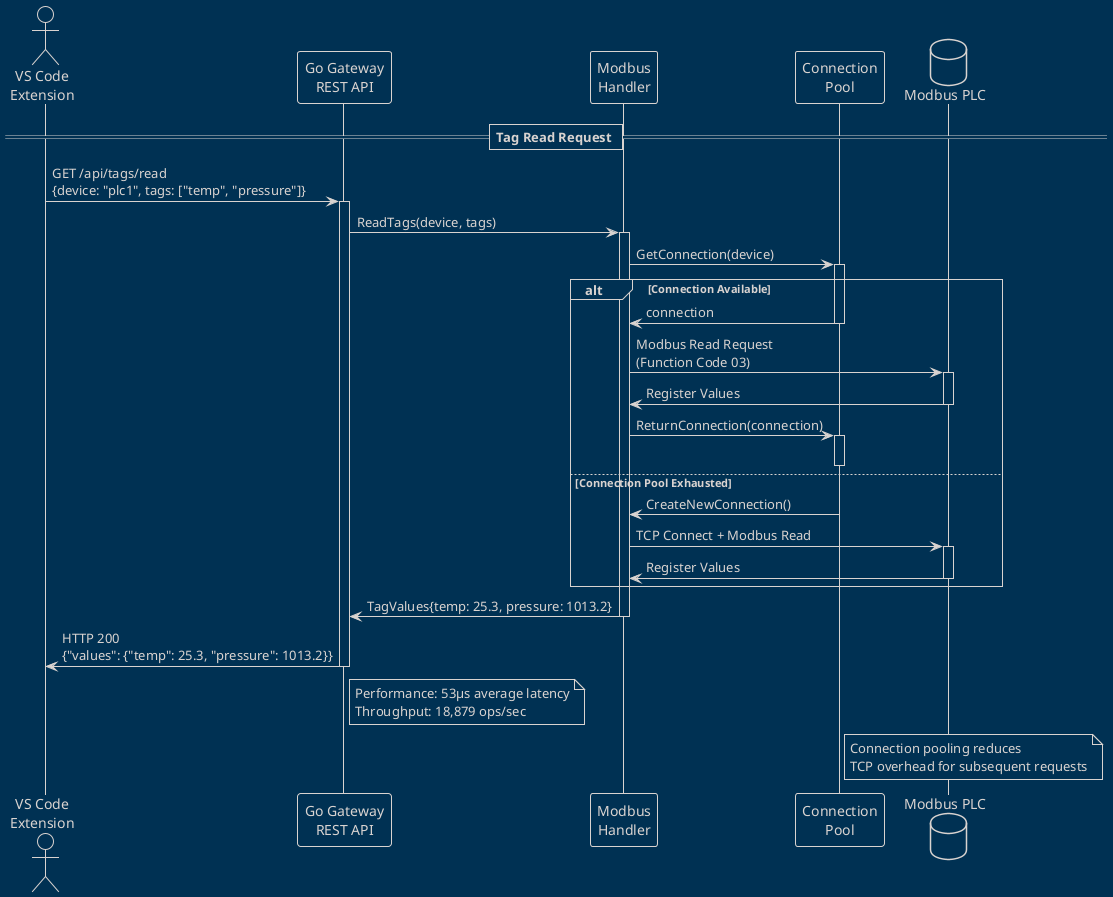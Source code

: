 @startuml Modbus Read Sequence
!theme blueprint

actor "VS Code\nExtension" as vscode
participant "Go Gateway\nREST API" as gateway
participant "Modbus\nHandler" as modbus
participant "Connection\nPool" as pool
database "Modbus PLC" as plc

== Tag Read Request ==

vscode -> gateway : GET /api/tags/read\n{device: "plc1", tags: ["temp", "pressure"]}
activate gateway

gateway -> modbus : ReadTags(device, tags)
activate modbus

modbus -> pool : GetConnection(device)
activate pool

alt Connection Available
    pool -> modbus : connection
    deactivate pool
    
    modbus -> plc : Modbus Read Request\n(Function Code 03)
    activate plc
    
    plc -> modbus : Register Values
    deactivate plc
    
    modbus -> pool : ReturnConnection(connection)
    activate pool
    deactivate pool
    
else Connection Pool Exhausted
    pool -> modbus : CreateNewConnection()
    deactivate pool
    
    modbus -> plc : TCP Connect + Modbus Read
    activate plc
    plc -> modbus : Register Values
    deactivate plc
end

modbus -> gateway : TagValues{temp: 25.3, pressure: 1013.2}
deactivate modbus

gateway -> vscode : HTTP 200\n{"values": {"temp": 25.3, "pressure": 1013.2}}
deactivate gateway

note right of gateway
  Performance: 53µs average latency
  Throughput: 18,879 ops/sec
end note

note right of pool
  Connection pooling reduces
  TCP overhead for subsequent requests
end note

@enduml